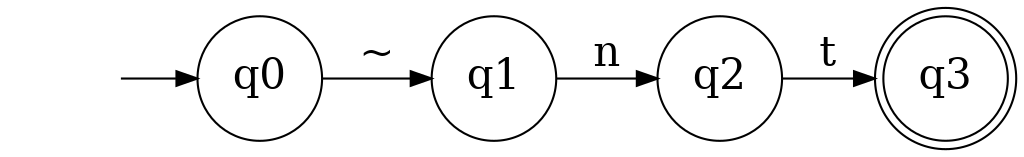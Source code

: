 digraph "automatas/Comparación/~nt" {
	graph [rankdir=LR]
	node [fontsize=20]
	edge [fontsize="20pt"]
	"" [label="" shape=plaintext]
	q3 [label=q3 shape=doublecircle]
	q0 [label=q0 shape=circle]
	q2 [label=q2 shape=circle]
	q1 [label=q1 shape=circle]
	"" -> q0 [label=""]
	q0 -> q1 [label="~"]
	q1 -> q2 [label=n]
	q2 -> q3 [label=t]
}
